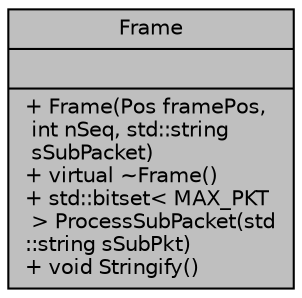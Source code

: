 digraph "Frame"
{
 // LATEX_PDF_SIZE
  edge [fontname="Helvetica",fontsize="10",labelfontname="Helvetica",labelfontsize="10"];
  node [fontname="Helvetica",fontsize="10",shape=record];
  Node1 [label="{Frame\n||+  Frame(Pos framePos,\l int nSeq, std::string\l sSubPacket)\l+ virtual ~Frame()\l+ std::bitset\< MAX_PKT\l \> ProcessSubPacket(std\l::string sSubPkt)\l+ void Stringify()\l}",height=0.2,width=0.4,color="black", fillcolor="grey75", style="filled", fontcolor="black",tooltip=" "];
}
